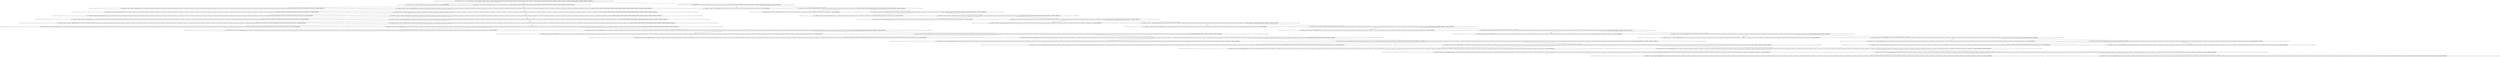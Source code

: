 digraph {
    0 [ label = "n=28, markers=0, start=32, stop=32, haplotype=[], samples=[SAMPLE1,SAMPLE1,SAMPLE2,SAMPLE2,SAMPLE3,SAMPLE3,SAMPLE4,SAMPLE4,SAMPLE5,SAMPLE5,SAMPLE6,SAMPLE6,SAMPLE7,SAMPLE7,SAMPLE8,SAMPLE8,SAMPLE9,SAMPLE9,SAMPLE10,SAMPLE10,SAMPLE11,SAMPLE11,SAMPLE12,SAMPLE12,SAMPLE13,SAMPLE13,SAMPLE14,SAMPLE14]" ]
    1 [ label = "n=1, markers=3, start=30, stop=32, haplotype=[chr9_30_G_T_1,chr9_31_A_C_0,chr9_32_G_T_0], samples=[SAMPLE1]" ]
    2 [ label = "n=15, markers=3, start=30, stop=32, haplotype=[chr9_30_G_T_0,chr9_31_A_C_0,chr9_32_G_T_1], samples=[SAMPLE1,SAMPLE2,SAMPLE3,SAMPLE4,SAMPLE5,SAMPLE6,SAMPLE7,SAMPLE8,SAMPLE9,SAMPLE10,SAMPLE11,SAMPLE12,SAMPLE13,SAMPLE14,SAMPLE14]" ]
    3 [ label = "n=1, markers=31, start=17, stop=47, haplotype=[chr9_17_A_C_1,chr9_18_G_T_0,chr9_19_A_C_0,chr9_20_G_T_0,chr9_21_A_C_0,chr9_22_G_T_0,chr9_23_A_C_0,chr9_24_G_T_0,chr9_25_A_C_0,chr9_26_G_T_0,chr9_27_A_C_0,chr9_28_G_T_0,chr9_29_A_C_0,chr9_30_G_T_0,chr9_31_A_C_0,chr9_32_G_T_1,chr9_33_A_C_0,chr9_34_G_T_0,chr9_35_A_C_0,chr9_36_G_T_0,chr9_37_A_C_0,chr9_38_G_T_0,chr9_39_A_C_0,chr9_40_G_T_0,chr9_41_A_C_0,chr9_42_G_T_0,chr9_43_A_C_0,chr9_44_G_T_0,chr9_45_A_C_0,chr9_46_G_T_0,chr9_47_A_C_1], samples=[SAMPLE14]" ]
    4 [ label = "n=14, markers=31, start=17, stop=47, haplotype=[chr9_17_A_C_0,chr9_18_G_T_0,chr9_19_A_C_0,chr9_20_G_T_0,chr9_21_A_C_0,chr9_22_G_T_0,chr9_23_A_C_0,chr9_24_G_T_0,chr9_25_A_C_0,chr9_26_G_T_0,chr9_27_A_C_0,chr9_28_G_T_0,chr9_29_A_C_0,chr9_30_G_T_0,chr9_31_A_C_0,chr9_32_G_T_1,chr9_33_A_C_0,chr9_34_G_T_0,chr9_35_A_C_0,chr9_36_G_T_0,chr9_37_A_C_0,chr9_38_G_T_0,chr9_39_A_C_0,chr9_40_G_T_0,chr9_41_A_C_0,chr9_42_G_T_0,chr9_43_A_C_0,chr9_44_G_T_0,chr9_45_A_C_0,chr9_46_G_T_0,chr9_47_A_C_0], samples=[SAMPLE1,SAMPLE2,SAMPLE3,SAMPLE4,SAMPLE5,SAMPLE6,SAMPLE7,SAMPLE8,SAMPLE9,SAMPLE10,SAMPLE11,SAMPLE12,SAMPLE13,SAMPLE14]" ]
    5 [ label = "n=1, markers=33, start=16, stop=48, haplotype=[chr9_16_G_T_1,chr9_17_A_C_0,chr9_18_G_T_0,chr9_19_A_C_0,chr9_20_G_T_0,chr9_21_A_C_0,chr9_22_G_T_0,chr9_23_A_C_0,chr9_24_G_T_0,chr9_25_A_C_0,chr9_26_G_T_0,chr9_27_A_C_0,chr9_28_G_T_0,chr9_29_A_C_0,chr9_30_G_T_0,chr9_31_A_C_0,chr9_32_G_T_1,chr9_33_A_C_0,chr9_34_G_T_0,chr9_35_A_C_0,chr9_36_G_T_0,chr9_37_A_C_0,chr9_38_G_T_0,chr9_39_A_C_0,chr9_40_G_T_0,chr9_41_A_C_0,chr9_42_G_T_0,chr9_43_A_C_0,chr9_44_G_T_0,chr9_45_A_C_0,chr9_46_G_T_0,chr9_47_A_C_0,chr9_48_G_T_1], samples=[SAMPLE1]" ]
    6 [ label = "n=13, markers=33, start=16, stop=48, haplotype=[chr9_16_G_T_0,chr9_17_A_C_0,chr9_18_G_T_0,chr9_19_A_C_0,chr9_20_G_T_0,chr9_21_A_C_0,chr9_22_G_T_0,chr9_23_A_C_0,chr9_24_G_T_0,chr9_25_A_C_0,chr9_26_G_T_0,chr9_27_A_C_0,chr9_28_G_T_0,chr9_29_A_C_0,chr9_30_G_T_0,chr9_31_A_C_0,chr9_32_G_T_1,chr9_33_A_C_0,chr9_34_G_T_0,chr9_35_A_C_0,chr9_36_G_T_0,chr9_37_A_C_0,chr9_38_G_T_0,chr9_39_A_C_0,chr9_40_G_T_0,chr9_41_A_C_0,chr9_42_G_T_0,chr9_43_A_C_0,chr9_44_G_T_0,chr9_45_A_C_0,chr9_46_G_T_0,chr9_47_A_C_0,chr9_48_G_T_0], samples=[SAMPLE2,SAMPLE3,SAMPLE4,SAMPLE5,SAMPLE6,SAMPLE7,SAMPLE8,SAMPLE9,SAMPLE10,SAMPLE11,SAMPLE12,SAMPLE13,SAMPLE14]" ]
    7 [ label = "n=1, markers=35, start=15, stop=49, haplotype=[chr9_15_A_C_1,chr9_16_G_T_0,chr9_17_A_C_0,chr9_18_G_T_0,chr9_19_A_C_0,chr9_20_G_T_0,chr9_21_A_C_0,chr9_22_G_T_0,chr9_23_A_C_0,chr9_24_G_T_0,chr9_25_A_C_0,chr9_26_G_T_0,chr9_27_A_C_0,chr9_28_G_T_0,chr9_29_A_C_0,chr9_30_G_T_0,chr9_31_A_C_0,chr9_32_G_T_1,chr9_33_A_C_0,chr9_34_G_T_0,chr9_35_A_C_0,chr9_36_G_T_0,chr9_37_A_C_0,chr9_38_G_T_0,chr9_39_A_C_0,chr9_40_G_T_0,chr9_41_A_C_0,chr9_42_G_T_0,chr9_43_A_C_0,chr9_44_G_T_0,chr9_45_A_C_0,chr9_46_G_T_0,chr9_47_A_C_0,chr9_48_G_T_0,chr9_49_A_C_1], samples=[SAMPLE2]" ]
    8 [ label = "n=12, markers=35, start=15, stop=49, haplotype=[chr9_15_A_C_0,chr9_16_G_T_0,chr9_17_A_C_0,chr9_18_G_T_0,chr9_19_A_C_0,chr9_20_G_T_0,chr9_21_A_C_0,chr9_22_G_T_0,chr9_23_A_C_0,chr9_24_G_T_0,chr9_25_A_C_0,chr9_26_G_T_0,chr9_27_A_C_0,chr9_28_G_T_0,chr9_29_A_C_0,chr9_30_G_T_0,chr9_31_A_C_0,chr9_32_G_T_1,chr9_33_A_C_0,chr9_34_G_T_0,chr9_35_A_C_0,chr9_36_G_T_0,chr9_37_A_C_0,chr9_38_G_T_0,chr9_39_A_C_0,chr9_40_G_T_0,chr9_41_A_C_0,chr9_42_G_T_0,chr9_43_A_C_0,chr9_44_G_T_0,chr9_45_A_C_0,chr9_46_G_T_0,chr9_47_A_C_0,chr9_48_G_T_0,chr9_49_A_C_0], samples=[SAMPLE3,SAMPLE4,SAMPLE5,SAMPLE6,SAMPLE7,SAMPLE8,SAMPLE9,SAMPLE10,SAMPLE11,SAMPLE12,SAMPLE13,SAMPLE14]" ]
    9 [ label = "n=1, markers=37, start=14, stop=50, haplotype=[chr9_14_G_T_1,chr9_15_A_C_0,chr9_16_G_T_0,chr9_17_A_C_0,chr9_18_G_T_0,chr9_19_A_C_0,chr9_20_G_T_0,chr9_21_A_C_0,chr9_22_G_T_0,chr9_23_A_C_0,chr9_24_G_T_0,chr9_25_A_C_0,chr9_26_G_T_0,chr9_27_A_C_0,chr9_28_G_T_0,chr9_29_A_C_0,chr9_30_G_T_0,chr9_31_A_C_0,chr9_32_G_T_1,chr9_33_A_C_0,chr9_34_G_T_0,chr9_35_A_C_0,chr9_36_G_T_0,chr9_37_A_C_0,chr9_38_G_T_0,chr9_39_A_C_0,chr9_40_G_T_0,chr9_41_A_C_0,chr9_42_G_T_0,chr9_43_A_C_0,chr9_44_G_T_0,chr9_45_A_C_0,chr9_46_G_T_0,chr9_47_A_C_0,chr9_48_G_T_0,chr9_49_A_C_0,chr9_50_G_T_1], samples=[SAMPLE3]" ]
    10 [ label = "n=11, markers=37, start=14, stop=50, haplotype=[chr9_14_G_T_0,chr9_15_A_C_0,chr9_16_G_T_0,chr9_17_A_C_0,chr9_18_G_T_0,chr9_19_A_C_0,chr9_20_G_T_0,chr9_21_A_C_0,chr9_22_G_T_0,chr9_23_A_C_0,chr9_24_G_T_0,chr9_25_A_C_0,chr9_26_G_T_0,chr9_27_A_C_0,chr9_28_G_T_0,chr9_29_A_C_0,chr9_30_G_T_0,chr9_31_A_C_0,chr9_32_G_T_1,chr9_33_A_C_0,chr9_34_G_T_0,chr9_35_A_C_0,chr9_36_G_T_0,chr9_37_A_C_0,chr9_38_G_T_0,chr9_39_A_C_0,chr9_40_G_T_0,chr9_41_A_C_0,chr9_42_G_T_0,chr9_43_A_C_0,chr9_44_G_T_0,chr9_45_A_C_0,chr9_46_G_T_0,chr9_47_A_C_0,chr9_48_G_T_0,chr9_49_A_C_0,chr9_50_G_T_0], samples=[SAMPLE4,SAMPLE5,SAMPLE6,SAMPLE7,SAMPLE8,SAMPLE9,SAMPLE10,SAMPLE11,SAMPLE12,SAMPLE13,SAMPLE14]" ]
    11 [ label = "n=1, markers=39, start=13, stop=51, haplotype=[chr9_13_A_C_1,chr9_14_G_T_0,chr9_15_A_C_0,chr9_16_G_T_0,chr9_17_A_C_0,chr9_18_G_T_0,chr9_19_A_C_0,chr9_20_G_T_0,chr9_21_A_C_0,chr9_22_G_T_0,chr9_23_A_C_0,chr9_24_G_T_0,chr9_25_A_C_0,chr9_26_G_T_0,chr9_27_A_C_0,chr9_28_G_T_0,chr9_29_A_C_0,chr9_30_G_T_0,chr9_31_A_C_0,chr9_32_G_T_1,chr9_33_A_C_0,chr9_34_G_T_0,chr9_35_A_C_0,chr9_36_G_T_0,chr9_37_A_C_0,chr9_38_G_T_0,chr9_39_A_C_0,chr9_40_G_T_0,chr9_41_A_C_0,chr9_42_G_T_0,chr9_43_A_C_0,chr9_44_G_T_0,chr9_45_A_C_0,chr9_46_G_T_0,chr9_47_A_C_0,chr9_48_G_T_0,chr9_49_A_C_0,chr9_50_G_T_0,chr9_51_A_C_1], samples=[SAMPLE4]" ]
    12 [ label = "n=10, markers=39, start=13, stop=51, haplotype=[chr9_13_A_C_0,chr9_14_G_T_0,chr9_15_A_C_0,chr9_16_G_T_0,chr9_17_A_C_0,chr9_18_G_T_0,chr9_19_A_C_0,chr9_20_G_T_0,chr9_21_A_C_0,chr9_22_G_T_0,chr9_23_A_C_0,chr9_24_G_T_0,chr9_25_A_C_0,chr9_26_G_T_0,chr9_27_A_C_0,chr9_28_G_T_0,chr9_29_A_C_0,chr9_30_G_T_0,chr9_31_A_C_0,chr9_32_G_T_1,chr9_33_A_C_0,chr9_34_G_T_0,chr9_35_A_C_0,chr9_36_G_T_0,chr9_37_A_C_0,chr9_38_G_T_0,chr9_39_A_C_0,chr9_40_G_T_0,chr9_41_A_C_0,chr9_42_G_T_0,chr9_43_A_C_0,chr9_44_G_T_0,chr9_45_A_C_0,chr9_46_G_T_0,chr9_47_A_C_0,chr9_48_G_T_0,chr9_49_A_C_0,chr9_50_G_T_0,chr9_51_A_C_0], samples=[SAMPLE5,SAMPLE6,SAMPLE7,SAMPLE8,SAMPLE9,SAMPLE10,SAMPLE11,SAMPLE12,SAMPLE13,SAMPLE14]" ]
    13 [ label = "n=1, markers=41, start=12, stop=52, haplotype=[chr9_12_G_T_1,chr9_13_A_C_0,chr9_14_G_T_0,chr9_15_A_C_0,chr9_16_G_T_0,chr9_17_A_C_0,chr9_18_G_T_0,chr9_19_A_C_0,chr9_20_G_T_0,chr9_21_A_C_0,chr9_22_G_T_0,chr9_23_A_C_0,chr9_24_G_T_0,chr9_25_A_C_0,chr9_26_G_T_0,chr9_27_A_C_0,chr9_28_G_T_0,chr9_29_A_C_0,chr9_30_G_T_0,chr9_31_A_C_0,chr9_32_G_T_1,chr9_33_A_C_0,chr9_34_G_T_0,chr9_35_A_C_0,chr9_36_G_T_0,chr9_37_A_C_0,chr9_38_G_T_0,chr9_39_A_C_0,chr9_40_G_T_0,chr9_41_A_C_0,chr9_42_G_T_0,chr9_43_A_C_0,chr9_44_G_T_0,chr9_45_A_C_0,chr9_46_G_T_0,chr9_47_A_C_0,chr9_48_G_T_0,chr9_49_A_C_0,chr9_50_G_T_0,chr9_51_A_C_0,chr9_52_G_T_1], samples=[SAMPLE5]" ]
    14 [ label = "n=9, markers=41, start=12, stop=52, haplotype=[chr9_12_G_T_0,chr9_13_A_C_0,chr9_14_G_T_0,chr9_15_A_C_0,chr9_16_G_T_0,chr9_17_A_C_0,chr9_18_G_T_0,chr9_19_A_C_0,chr9_20_G_T_0,chr9_21_A_C_0,chr9_22_G_T_0,chr9_23_A_C_0,chr9_24_G_T_0,chr9_25_A_C_0,chr9_26_G_T_0,chr9_27_A_C_0,chr9_28_G_T_0,chr9_29_A_C_0,chr9_30_G_T_0,chr9_31_A_C_0,chr9_32_G_T_1,chr9_33_A_C_0,chr9_34_G_T_0,chr9_35_A_C_0,chr9_36_G_T_0,chr9_37_A_C_0,chr9_38_G_T_0,chr9_39_A_C_0,chr9_40_G_T_0,chr9_41_A_C_0,chr9_42_G_T_0,chr9_43_A_C_0,chr9_44_G_T_0,chr9_45_A_C_0,chr9_46_G_T_0,chr9_47_A_C_0,chr9_48_G_T_0,chr9_49_A_C_0,chr9_50_G_T_0,chr9_51_A_C_0,chr9_52_G_T_0], samples=[SAMPLE6,SAMPLE7,SAMPLE8,SAMPLE9,SAMPLE10,SAMPLE11,SAMPLE12,SAMPLE13,SAMPLE14]" ]
    15 [ label = "n=1, markers=43, start=11, stop=53, haplotype=[chr9_11_A_C_1,chr9_12_G_T_0,chr9_13_A_C_0,chr9_14_G_T_0,chr9_15_A_C_0,chr9_16_G_T_0,chr9_17_A_C_0,chr9_18_G_T_0,chr9_19_A_C_0,chr9_20_G_T_0,chr9_21_A_C_0,chr9_22_G_T_0,chr9_23_A_C_0,chr9_24_G_T_0,chr9_25_A_C_0,chr9_26_G_T_0,chr9_27_A_C_0,chr9_28_G_T_0,chr9_29_A_C_0,chr9_30_G_T_0,chr9_31_A_C_0,chr9_32_G_T_1,chr9_33_A_C_0,chr9_34_G_T_0,chr9_35_A_C_0,chr9_36_G_T_0,chr9_37_A_C_0,chr9_38_G_T_0,chr9_39_A_C_0,chr9_40_G_T_0,chr9_41_A_C_0,chr9_42_G_T_0,chr9_43_A_C_0,chr9_44_G_T_0,chr9_45_A_C_0,chr9_46_G_T_0,chr9_47_A_C_0,chr9_48_G_T_0,chr9_49_A_C_0,chr9_50_G_T_0,chr9_51_A_C_0,chr9_52_G_T_0,chr9_53_A_C_1], samples=[SAMPLE6]" ]
    16 [ label = "n=8, markers=43, start=11, stop=53, haplotype=[chr9_11_A_C_0,chr9_12_G_T_0,chr9_13_A_C_0,chr9_14_G_T_0,chr9_15_A_C_0,chr9_16_G_T_0,chr9_17_A_C_0,chr9_18_G_T_0,chr9_19_A_C_0,chr9_20_G_T_0,chr9_21_A_C_0,chr9_22_G_T_0,chr9_23_A_C_0,chr9_24_G_T_0,chr9_25_A_C_0,chr9_26_G_T_0,chr9_27_A_C_0,chr9_28_G_T_0,chr9_29_A_C_0,chr9_30_G_T_0,chr9_31_A_C_0,chr9_32_G_T_1,chr9_33_A_C_0,chr9_34_G_T_0,chr9_35_A_C_0,chr9_36_G_T_0,chr9_37_A_C_0,chr9_38_G_T_0,chr9_39_A_C_0,chr9_40_G_T_0,chr9_41_A_C_0,chr9_42_G_T_0,chr9_43_A_C_0,chr9_44_G_T_0,chr9_45_A_C_0,chr9_46_G_T_0,chr9_47_A_C_0,chr9_48_G_T_0,chr9_49_A_C_0,chr9_50_G_T_0,chr9_51_A_C_0,chr9_52_G_T_0,chr9_53_A_C_0], samples=[SAMPLE7,SAMPLE8,SAMPLE9,SAMPLE10,SAMPLE11,SAMPLE12,SAMPLE13,SAMPLE14]" ]
    17 [ label = "n=1, markers=45, start=10, stop=54, haplotype=[chr9_10_G_T_1,chr9_11_A_C_0,chr9_12_G_T_0,chr9_13_A_C_0,chr9_14_G_T_0,chr9_15_A_C_0,chr9_16_G_T_0,chr9_17_A_C_0,chr9_18_G_T_0,chr9_19_A_C_0,chr9_20_G_T_0,chr9_21_A_C_0,chr9_22_G_T_0,chr9_23_A_C_0,chr9_24_G_T_0,chr9_25_A_C_0,chr9_26_G_T_0,chr9_27_A_C_0,chr9_28_G_T_0,chr9_29_A_C_0,chr9_30_G_T_0,chr9_31_A_C_0,chr9_32_G_T_1,chr9_33_A_C_0,chr9_34_G_T_0,chr9_35_A_C_0,chr9_36_G_T_0,chr9_37_A_C_0,chr9_38_G_T_0,chr9_39_A_C_0,chr9_40_G_T_0,chr9_41_A_C_0,chr9_42_G_T_0,chr9_43_A_C_0,chr9_44_G_T_0,chr9_45_A_C_0,chr9_46_G_T_0,chr9_47_A_C_0,chr9_48_G_T_0,chr9_49_A_C_0,chr9_50_G_T_0,chr9_51_A_C_0,chr9_52_G_T_0,chr9_53_A_C_0,chr9_54_G_T_1], samples=[SAMPLE7]" ]
    18 [ label = "n=7, markers=45, start=10, stop=54, haplotype=[chr9_10_G_T_0,chr9_11_A_C_0,chr9_12_G_T_0,chr9_13_A_C_0,chr9_14_G_T_0,chr9_15_A_C_0,chr9_16_G_T_0,chr9_17_A_C_0,chr9_18_G_T_0,chr9_19_A_C_0,chr9_20_G_T_0,chr9_21_A_C_0,chr9_22_G_T_0,chr9_23_A_C_0,chr9_24_G_T_0,chr9_25_A_C_0,chr9_26_G_T_0,chr9_27_A_C_0,chr9_28_G_T_0,chr9_29_A_C_0,chr9_30_G_T_0,chr9_31_A_C_0,chr9_32_G_T_1,chr9_33_A_C_0,chr9_34_G_T_0,chr9_35_A_C_0,chr9_36_G_T_0,chr9_37_A_C_0,chr9_38_G_T_0,chr9_39_A_C_0,chr9_40_G_T_0,chr9_41_A_C_0,chr9_42_G_T_0,chr9_43_A_C_0,chr9_44_G_T_0,chr9_45_A_C_0,chr9_46_G_T_0,chr9_47_A_C_0,chr9_48_G_T_0,chr9_49_A_C_0,chr9_50_G_T_0,chr9_51_A_C_0,chr9_52_G_T_0,chr9_53_A_C_0,chr9_54_G_T_0], samples=[SAMPLE8,SAMPLE9,SAMPLE10,SAMPLE11,SAMPLE12,SAMPLE13,SAMPLE14]" ]
    19 [ label = "n=1, markers=47, start=9, stop=55, haplotype=[chr9_9_A_C_1,chr9_10_G_T_0,chr9_11_A_C_0,chr9_12_G_T_0,chr9_13_A_C_0,chr9_14_G_T_0,chr9_15_A_C_0,chr9_16_G_T_0,chr9_17_A_C_0,chr9_18_G_T_0,chr9_19_A_C_0,chr9_20_G_T_0,chr9_21_A_C_0,chr9_22_G_T_0,chr9_23_A_C_0,chr9_24_G_T_0,chr9_25_A_C_0,chr9_26_G_T_0,chr9_27_A_C_0,chr9_28_G_T_0,chr9_29_A_C_0,chr9_30_G_T_0,chr9_31_A_C_0,chr9_32_G_T_1,chr9_33_A_C_0,chr9_34_G_T_0,chr9_35_A_C_0,chr9_36_G_T_0,chr9_37_A_C_0,chr9_38_G_T_0,chr9_39_A_C_0,chr9_40_G_T_0,chr9_41_A_C_0,chr9_42_G_T_0,chr9_43_A_C_0,chr9_44_G_T_0,chr9_45_A_C_0,chr9_46_G_T_0,chr9_47_A_C_0,chr9_48_G_T_0,chr9_49_A_C_0,chr9_50_G_T_0,chr9_51_A_C_0,chr9_52_G_T_0,chr9_53_A_C_0,chr9_54_G_T_0,chr9_55_A_C_1], samples=[SAMPLE8]" ]
    20 [ label = "n=6, markers=47, start=9, stop=55, haplotype=[chr9_9_A_C_0,chr9_10_G_T_0,chr9_11_A_C_0,chr9_12_G_T_0,chr9_13_A_C_0,chr9_14_G_T_0,chr9_15_A_C_0,chr9_16_G_T_0,chr9_17_A_C_0,chr9_18_G_T_0,chr9_19_A_C_0,chr9_20_G_T_0,chr9_21_A_C_0,chr9_22_G_T_0,chr9_23_A_C_0,chr9_24_G_T_0,chr9_25_A_C_0,chr9_26_G_T_0,chr9_27_A_C_0,chr9_28_G_T_0,chr9_29_A_C_0,chr9_30_G_T_0,chr9_31_A_C_0,chr9_32_G_T_1,chr9_33_A_C_0,chr9_34_G_T_0,chr9_35_A_C_0,chr9_36_G_T_0,chr9_37_A_C_0,chr9_38_G_T_0,chr9_39_A_C_0,chr9_40_G_T_0,chr9_41_A_C_0,chr9_42_G_T_0,chr9_43_A_C_0,chr9_44_G_T_0,chr9_45_A_C_0,chr9_46_G_T_0,chr9_47_A_C_0,chr9_48_G_T_0,chr9_49_A_C_0,chr9_50_G_T_0,chr9_51_A_C_0,chr9_52_G_T_0,chr9_53_A_C_0,chr9_54_G_T_0,chr9_55_A_C_0], samples=[SAMPLE9,SAMPLE10,SAMPLE11,SAMPLE12,SAMPLE13,SAMPLE14]" ]
    21 [ label = "n=1, markers=49, start=8, stop=56, haplotype=[chr9_8_G_T_1,chr9_9_A_C_0,chr9_10_G_T_0,chr9_11_A_C_0,chr9_12_G_T_0,chr9_13_A_C_0,chr9_14_G_T_0,chr9_15_A_C_0,chr9_16_G_T_0,chr9_17_A_C_0,chr9_18_G_T_0,chr9_19_A_C_0,chr9_20_G_T_0,chr9_21_A_C_0,chr9_22_G_T_0,chr9_23_A_C_0,chr9_24_G_T_0,chr9_25_A_C_0,chr9_26_G_T_0,chr9_27_A_C_0,chr9_28_G_T_0,chr9_29_A_C_0,chr9_30_G_T_0,chr9_31_A_C_0,chr9_32_G_T_1,chr9_33_A_C_0,chr9_34_G_T_0,chr9_35_A_C_0,chr9_36_G_T_0,chr9_37_A_C_0,chr9_38_G_T_0,chr9_39_A_C_0,chr9_40_G_T_0,chr9_41_A_C_0,chr9_42_G_T_0,chr9_43_A_C_0,chr9_44_G_T_0,chr9_45_A_C_0,chr9_46_G_T_0,chr9_47_A_C_0,chr9_48_G_T_0,chr9_49_A_C_0,chr9_50_G_T_0,chr9_51_A_C_0,chr9_52_G_T_0,chr9_53_A_C_0,chr9_54_G_T_0,chr9_55_A_C_0,chr9_56_G_T_1], samples=[SAMPLE9]" ]
    22 [ label = "n=5, markers=49, start=8, stop=56, haplotype=[chr9_8_G_T_0,chr9_9_A_C_0,chr9_10_G_T_0,chr9_11_A_C_0,chr9_12_G_T_0,chr9_13_A_C_0,chr9_14_G_T_0,chr9_15_A_C_0,chr9_16_G_T_0,chr9_17_A_C_0,chr9_18_G_T_0,chr9_19_A_C_0,chr9_20_G_T_0,chr9_21_A_C_0,chr9_22_G_T_0,chr9_23_A_C_0,chr9_24_G_T_0,chr9_25_A_C_0,chr9_26_G_T_0,chr9_27_A_C_0,chr9_28_G_T_0,chr9_29_A_C_0,chr9_30_G_T_0,chr9_31_A_C_0,chr9_32_G_T_1,chr9_33_A_C_0,chr9_34_G_T_0,chr9_35_A_C_0,chr9_36_G_T_0,chr9_37_A_C_0,chr9_38_G_T_0,chr9_39_A_C_0,chr9_40_G_T_0,chr9_41_A_C_0,chr9_42_G_T_0,chr9_43_A_C_0,chr9_44_G_T_0,chr9_45_A_C_0,chr9_46_G_T_0,chr9_47_A_C_0,chr9_48_G_T_0,chr9_49_A_C_0,chr9_50_G_T_0,chr9_51_A_C_0,chr9_52_G_T_0,chr9_53_A_C_0,chr9_54_G_T_0,chr9_55_A_C_0,chr9_56_G_T_0], samples=[SAMPLE10,SAMPLE11,SAMPLE12,SAMPLE13,SAMPLE14]" ]
    23 [ label = "n=1, markers=51, start=7, stop=57, haplotype=[chr9_7_A_C_1,chr9_8_G_T_0,chr9_9_A_C_0,chr9_10_G_T_0,chr9_11_A_C_0,chr9_12_G_T_0,chr9_13_A_C_0,chr9_14_G_T_0,chr9_15_A_C_0,chr9_16_G_T_0,chr9_17_A_C_0,chr9_18_G_T_0,chr9_19_A_C_0,chr9_20_G_T_0,chr9_21_A_C_0,chr9_22_G_T_0,chr9_23_A_C_0,chr9_24_G_T_0,chr9_25_A_C_0,chr9_26_G_T_0,chr9_27_A_C_0,chr9_28_G_T_0,chr9_29_A_C_0,chr9_30_G_T_0,chr9_31_A_C_0,chr9_32_G_T_1,chr9_33_A_C_0,chr9_34_G_T_0,chr9_35_A_C_0,chr9_36_G_T_0,chr9_37_A_C_0,chr9_38_G_T_0,chr9_39_A_C_0,chr9_40_G_T_0,chr9_41_A_C_0,chr9_42_G_T_0,chr9_43_A_C_0,chr9_44_G_T_0,chr9_45_A_C_0,chr9_46_G_T_0,chr9_47_A_C_0,chr9_48_G_T_0,chr9_49_A_C_0,chr9_50_G_T_0,chr9_51_A_C_0,chr9_52_G_T_0,chr9_53_A_C_0,chr9_54_G_T_0,chr9_55_A_C_0,chr9_56_G_T_0,chr9_57_A_C_1], samples=[SAMPLE10]" ]
    24 [ label = "n=4, markers=51, start=7, stop=57, haplotype=[chr9_7_A_C_0,chr9_8_G_T_0,chr9_9_A_C_0,chr9_10_G_T_0,chr9_11_A_C_0,chr9_12_G_T_0,chr9_13_A_C_0,chr9_14_G_T_0,chr9_15_A_C_0,chr9_16_G_T_0,chr9_17_A_C_0,chr9_18_G_T_0,chr9_19_A_C_0,chr9_20_G_T_0,chr9_21_A_C_0,chr9_22_G_T_0,chr9_23_A_C_0,chr9_24_G_T_0,chr9_25_A_C_0,chr9_26_G_T_0,chr9_27_A_C_0,chr9_28_G_T_0,chr9_29_A_C_0,chr9_30_G_T_0,chr9_31_A_C_0,chr9_32_G_T_1,chr9_33_A_C_0,chr9_34_G_T_0,chr9_35_A_C_0,chr9_36_G_T_0,chr9_37_A_C_0,chr9_38_G_T_0,chr9_39_A_C_0,chr9_40_G_T_0,chr9_41_A_C_0,chr9_42_G_T_0,chr9_43_A_C_0,chr9_44_G_T_0,chr9_45_A_C_0,chr9_46_G_T_0,chr9_47_A_C_0,chr9_48_G_T_0,chr9_49_A_C_0,chr9_50_G_T_0,chr9_51_A_C_0,chr9_52_G_T_0,chr9_53_A_C_0,chr9_54_G_T_0,chr9_55_A_C_0,chr9_56_G_T_0,chr9_57_A_C_0], samples=[SAMPLE11,SAMPLE12,SAMPLE13,SAMPLE14]" ]
    25 [ label = "n=1, markers=53, start=6, stop=58, haplotype=[chr9_6_G_T_1,chr9_7_A_C_0,chr9_8_G_T_0,chr9_9_A_C_0,chr9_10_G_T_0,chr9_11_A_C_0,chr9_12_G_T_0,chr9_13_A_C_0,chr9_14_G_T_0,chr9_15_A_C_0,chr9_16_G_T_0,chr9_17_A_C_0,chr9_18_G_T_0,chr9_19_A_C_0,chr9_20_G_T_0,chr9_21_A_C_0,chr9_22_G_T_0,chr9_23_A_C_0,chr9_24_G_T_0,chr9_25_A_C_0,chr9_26_G_T_0,chr9_27_A_C_0,chr9_28_G_T_0,chr9_29_A_C_0,chr9_30_G_T_0,chr9_31_A_C_0,chr9_32_G_T_1,chr9_33_A_C_0,chr9_34_G_T_0,chr9_35_A_C_0,chr9_36_G_T_0,chr9_37_A_C_0,chr9_38_G_T_0,chr9_39_A_C_0,chr9_40_G_T_0,chr9_41_A_C_0,chr9_42_G_T_0,chr9_43_A_C_0,chr9_44_G_T_0,chr9_45_A_C_0,chr9_46_G_T_0,chr9_47_A_C_0,chr9_48_G_T_0,chr9_49_A_C_0,chr9_50_G_T_0,chr9_51_A_C_0,chr9_52_G_T_0,chr9_53_A_C_0,chr9_54_G_T_0,chr9_55_A_C_0,chr9_56_G_T_0,chr9_57_A_C_0,chr9_58_G_T_1], samples=[SAMPLE11]" ]
    26 [ label = "n=3, markers=53, start=6, stop=58, haplotype=[chr9_6_G_T_0,chr9_7_A_C_0,chr9_8_G_T_0,chr9_9_A_C_0,chr9_10_G_T_0,chr9_11_A_C_0,chr9_12_G_T_0,chr9_13_A_C_0,chr9_14_G_T_0,chr9_15_A_C_0,chr9_16_G_T_0,chr9_17_A_C_0,chr9_18_G_T_0,chr9_19_A_C_0,chr9_20_G_T_0,chr9_21_A_C_0,chr9_22_G_T_0,chr9_23_A_C_0,chr9_24_G_T_0,chr9_25_A_C_0,chr9_26_G_T_0,chr9_27_A_C_0,chr9_28_G_T_0,chr9_29_A_C_0,chr9_30_G_T_0,chr9_31_A_C_0,chr9_32_G_T_1,chr9_33_A_C_0,chr9_34_G_T_0,chr9_35_A_C_0,chr9_36_G_T_0,chr9_37_A_C_0,chr9_38_G_T_0,chr9_39_A_C_0,chr9_40_G_T_0,chr9_41_A_C_0,chr9_42_G_T_0,chr9_43_A_C_0,chr9_44_G_T_0,chr9_45_A_C_0,chr9_46_G_T_0,chr9_47_A_C_0,chr9_48_G_T_0,chr9_49_A_C_0,chr9_50_G_T_0,chr9_51_A_C_0,chr9_52_G_T_0,chr9_53_A_C_0,chr9_54_G_T_0,chr9_55_A_C_0,chr9_56_G_T_0,chr9_57_A_C_0,chr9_58_G_T_0], samples=[SAMPLE12,SAMPLE13,SAMPLE14]" ]
    27 [ label = "n=1, markers=55, start=5, stop=59, haplotype=[chr9_5_A_C_1,chr9_6_G_T_0,chr9_7_A_C_0,chr9_8_G_T_0,chr9_9_A_C_0,chr9_10_G_T_0,chr9_11_A_C_0,chr9_12_G_T_0,chr9_13_A_C_0,chr9_14_G_T_0,chr9_15_A_C_0,chr9_16_G_T_0,chr9_17_A_C_0,chr9_18_G_T_0,chr9_19_A_C_0,chr9_20_G_T_0,chr9_21_A_C_0,chr9_22_G_T_0,chr9_23_A_C_0,chr9_24_G_T_0,chr9_25_A_C_0,chr9_26_G_T_0,chr9_27_A_C_0,chr9_28_G_T_0,chr9_29_A_C_0,chr9_30_G_T_0,chr9_31_A_C_0,chr9_32_G_T_1,chr9_33_A_C_0,chr9_34_G_T_0,chr9_35_A_C_0,chr9_36_G_T_0,chr9_37_A_C_0,chr9_38_G_T_0,chr9_39_A_C_0,chr9_40_G_T_0,chr9_41_A_C_0,chr9_42_G_T_0,chr9_43_A_C_0,chr9_44_G_T_0,chr9_45_A_C_0,chr9_46_G_T_0,chr9_47_A_C_0,chr9_48_G_T_0,chr9_49_A_C_0,chr9_50_G_T_0,chr9_51_A_C_0,chr9_52_G_T_0,chr9_53_A_C_0,chr9_54_G_T_0,chr9_55_A_C_0,chr9_56_G_T_0,chr9_57_A_C_0,chr9_58_G_T_0,chr9_59_A_C_1], samples=[SAMPLE12]" ]
    28 [ label = "n=2, markers=55, start=5, stop=59, haplotype=[chr9_5_A_C_0,chr9_6_G_T_0,chr9_7_A_C_0,chr9_8_G_T_0,chr9_9_A_C_0,chr9_10_G_T_0,chr9_11_A_C_0,chr9_12_G_T_0,chr9_13_A_C_0,chr9_14_G_T_0,chr9_15_A_C_0,chr9_16_G_T_0,chr9_17_A_C_0,chr9_18_G_T_0,chr9_19_A_C_0,chr9_20_G_T_0,chr9_21_A_C_0,chr9_22_G_T_0,chr9_23_A_C_0,chr9_24_G_T_0,chr9_25_A_C_0,chr9_26_G_T_0,chr9_27_A_C_0,chr9_28_G_T_0,chr9_29_A_C_0,chr9_30_G_T_0,chr9_31_A_C_0,chr9_32_G_T_1,chr9_33_A_C_0,chr9_34_G_T_0,chr9_35_A_C_0,chr9_36_G_T_0,chr9_37_A_C_0,chr9_38_G_T_0,chr9_39_A_C_0,chr9_40_G_T_0,chr9_41_A_C_0,chr9_42_G_T_0,chr9_43_A_C_0,chr9_44_G_T_0,chr9_45_A_C_0,chr9_46_G_T_0,chr9_47_A_C_0,chr9_48_G_T_0,chr9_49_A_C_0,chr9_50_G_T_0,chr9_51_A_C_0,chr9_52_G_T_0,chr9_53_A_C_0,chr9_54_G_T_0,chr9_55_A_C_0,chr9_56_G_T_0,chr9_57_A_C_0,chr9_58_G_T_0,chr9_59_A_C_0], samples=[SAMPLE13,SAMPLE14]" ]
    29 [ label = "n=1, markers=57, start=4, stop=60, haplotype=[chr9_4_G_T_1,chr9_5_A_C_0,chr9_6_G_T_0,chr9_7_A_C_0,chr9_8_G_T_0,chr9_9_A_C_0,chr9_10_G_T_0,chr9_11_A_C_0,chr9_12_G_T_0,chr9_13_A_C_0,chr9_14_G_T_0,chr9_15_A_C_0,chr9_16_G_T_0,chr9_17_A_C_0,chr9_18_G_T_0,chr9_19_A_C_0,chr9_20_G_T_0,chr9_21_A_C_0,chr9_22_G_T_0,chr9_23_A_C_0,chr9_24_G_T_0,chr9_25_A_C_0,chr9_26_G_T_0,chr9_27_A_C_0,chr9_28_G_T_0,chr9_29_A_C_0,chr9_30_G_T_0,chr9_31_A_C_0,chr9_32_G_T_1,chr9_33_A_C_0,chr9_34_G_T_0,chr9_35_A_C_0,chr9_36_G_T_0,chr9_37_A_C_0,chr9_38_G_T_0,chr9_39_A_C_0,chr9_40_G_T_0,chr9_41_A_C_0,chr9_42_G_T_0,chr9_43_A_C_0,chr9_44_G_T_0,chr9_45_A_C_0,chr9_46_G_T_0,chr9_47_A_C_0,chr9_48_G_T_0,chr9_49_A_C_0,chr9_50_G_T_0,chr9_51_A_C_0,chr9_52_G_T_0,chr9_53_A_C_0,chr9_54_G_T_0,chr9_55_A_C_0,chr9_56_G_T_0,chr9_57_A_C_0,chr9_58_G_T_0,chr9_59_A_C_0,chr9_60_G_T_1], samples=[SAMPLE13]" ]
    30 [ label = "n=1, markers=57, start=4, stop=60, haplotype=[chr9_4_G_T_0,chr9_5_A_C_0,chr9_6_G_T_0,chr9_7_A_C_0,chr9_8_G_T_0,chr9_9_A_C_0,chr9_10_G_T_0,chr9_11_A_C_0,chr9_12_G_T_0,chr9_13_A_C_0,chr9_14_G_T_0,chr9_15_A_C_0,chr9_16_G_T_0,chr9_17_A_C_0,chr9_18_G_T_0,chr9_19_A_C_0,chr9_20_G_T_0,chr9_21_A_C_0,chr9_22_G_T_0,chr9_23_A_C_0,chr9_24_G_T_0,chr9_25_A_C_0,chr9_26_G_T_0,chr9_27_A_C_0,chr9_28_G_T_0,chr9_29_A_C_0,chr9_30_G_T_0,chr9_31_A_C_0,chr9_32_G_T_1,chr9_33_A_C_0,chr9_34_G_T_0,chr9_35_A_C_0,chr9_36_G_T_0,chr9_37_A_C_0,chr9_38_G_T_0,chr9_39_A_C_0,chr9_40_G_T_0,chr9_41_A_C_0,chr9_42_G_T_0,chr9_43_A_C_0,chr9_44_G_T_0,chr9_45_A_C_0,chr9_46_G_T_0,chr9_47_A_C_0,chr9_48_G_T_0,chr9_49_A_C_0,chr9_50_G_T_0,chr9_51_A_C_0,chr9_52_G_T_0,chr9_53_A_C_0,chr9_54_G_T_0,chr9_55_A_C_0,chr9_56_G_T_0,chr9_57_A_C_0,chr9_58_G_T_0,chr9_59_A_C_0,chr9_60_G_T_0], samples=[SAMPLE14]" ]
    31 [ label = "n=12, markers=3, start=30, stop=32, haplotype=[chr9_30_G_T_0,chr9_31_A_C_0,chr9_32_G_T_0], samples=[SAMPLE2,SAMPLE3,SAMPLE4,SAMPLE5,SAMPLE6,SAMPLE7,SAMPLE8,SAMPLE9,SAMPLE10,SAMPLE11,SAMPLE12,SAMPLE13]" ]
    32 [ label = "n=1, markers=7, start=29, stop=35, haplotype=[chr9_29_A_C_1,chr9_30_G_T_0,chr9_31_A_C_0,chr9_32_G_T_0,chr9_33_A_C_0,chr9_34_G_T_0,chr9_35_A_C_1], samples=[SAMPLE2]" ]
    33 [ label = "n=11, markers=7, start=29, stop=35, haplotype=[chr9_29_A_C_0,chr9_30_G_T_0,chr9_31_A_C_0,chr9_32_G_T_0,chr9_33_A_C_0,chr9_34_G_T_0,chr9_35_A_C_0], samples=[SAMPLE3,SAMPLE4,SAMPLE5,SAMPLE6,SAMPLE7,SAMPLE8,SAMPLE9,SAMPLE10,SAMPLE11,SAMPLE12,SAMPLE13]" ]
    34 [ label = "n=1, markers=9, start=28, stop=36, haplotype=[chr9_28_G_T_1,chr9_29_A_C_0,chr9_30_G_T_0,chr9_31_A_C_0,chr9_32_G_T_0,chr9_33_A_C_0,chr9_34_G_T_0,chr9_35_A_C_0,chr9_36_G_T_1], samples=[SAMPLE3]" ]
    35 [ label = "n=10, markers=9, start=28, stop=36, haplotype=[chr9_28_G_T_0,chr9_29_A_C_0,chr9_30_G_T_0,chr9_31_A_C_0,chr9_32_G_T_0,chr9_33_A_C_0,chr9_34_G_T_0,chr9_35_A_C_0,chr9_36_G_T_0], samples=[SAMPLE4,SAMPLE5,SAMPLE6,SAMPLE7,SAMPLE8,SAMPLE9,SAMPLE10,SAMPLE11,SAMPLE12,SAMPLE13]" ]
    36 [ label = "n=1, markers=11, start=27, stop=37, haplotype=[chr9_27_A_C_1,chr9_28_G_T_0,chr9_29_A_C_0,chr9_30_G_T_0,chr9_31_A_C_0,chr9_32_G_T_0,chr9_33_A_C_0,chr9_34_G_T_0,chr9_35_A_C_0,chr9_36_G_T_0,chr9_37_A_C_1], samples=[SAMPLE4]" ]
    37 [ label = "n=9, markers=11, start=27, stop=37, haplotype=[chr9_27_A_C_0,chr9_28_G_T_0,chr9_29_A_C_0,chr9_30_G_T_0,chr9_31_A_C_0,chr9_32_G_T_0,chr9_33_A_C_0,chr9_34_G_T_0,chr9_35_A_C_0,chr9_36_G_T_0,chr9_37_A_C_0], samples=[SAMPLE5,SAMPLE6,SAMPLE7,SAMPLE8,SAMPLE9,SAMPLE10,SAMPLE11,SAMPLE12,SAMPLE13]" ]
    38 [ label = "n=1, markers=13, start=26, stop=38, haplotype=[chr9_26_G_T_1,chr9_27_A_C_0,chr9_28_G_T_0,chr9_29_A_C_0,chr9_30_G_T_0,chr9_31_A_C_0,chr9_32_G_T_0,chr9_33_A_C_0,chr9_34_G_T_0,chr9_35_A_C_0,chr9_36_G_T_0,chr9_37_A_C_0,chr9_38_G_T_1], samples=[SAMPLE5]" ]
    39 [ label = "n=8, markers=13, start=26, stop=38, haplotype=[chr9_26_G_T_0,chr9_27_A_C_0,chr9_28_G_T_0,chr9_29_A_C_0,chr9_30_G_T_0,chr9_31_A_C_0,chr9_32_G_T_0,chr9_33_A_C_0,chr9_34_G_T_0,chr9_35_A_C_0,chr9_36_G_T_0,chr9_37_A_C_0,chr9_38_G_T_0], samples=[SAMPLE6,SAMPLE7,SAMPLE8,SAMPLE9,SAMPLE10,SAMPLE11,SAMPLE12,SAMPLE13]" ]
    40 [ label = "n=1, markers=15, start=25, stop=39, haplotype=[chr9_25_A_C_1,chr9_26_G_T_0,chr9_27_A_C_0,chr9_28_G_T_0,chr9_29_A_C_0,chr9_30_G_T_0,chr9_31_A_C_0,chr9_32_G_T_0,chr9_33_A_C_0,chr9_34_G_T_0,chr9_35_A_C_0,chr9_36_G_T_0,chr9_37_A_C_0,chr9_38_G_T_0,chr9_39_A_C_1], samples=[SAMPLE6]" ]
    41 [ label = "n=7, markers=15, start=25, stop=39, haplotype=[chr9_25_A_C_0,chr9_26_G_T_0,chr9_27_A_C_0,chr9_28_G_T_0,chr9_29_A_C_0,chr9_30_G_T_0,chr9_31_A_C_0,chr9_32_G_T_0,chr9_33_A_C_0,chr9_34_G_T_0,chr9_35_A_C_0,chr9_36_G_T_0,chr9_37_A_C_0,chr9_38_G_T_0,chr9_39_A_C_0], samples=[SAMPLE7,SAMPLE8,SAMPLE9,SAMPLE10,SAMPLE11,SAMPLE12,SAMPLE13]" ]
    42 [ label = "n=1, markers=17, start=24, stop=40, haplotype=[chr9_24_G_T_1,chr9_25_A_C_0,chr9_26_G_T_0,chr9_27_A_C_0,chr9_28_G_T_0,chr9_29_A_C_0,chr9_30_G_T_0,chr9_31_A_C_0,chr9_32_G_T_0,chr9_33_A_C_0,chr9_34_G_T_0,chr9_35_A_C_0,chr9_36_G_T_0,chr9_37_A_C_0,chr9_38_G_T_0,chr9_39_A_C_0,chr9_40_G_T_1], samples=[SAMPLE7]" ]
    43 [ label = "n=6, markers=17, start=24, stop=40, haplotype=[chr9_24_G_T_0,chr9_25_A_C_0,chr9_26_G_T_0,chr9_27_A_C_0,chr9_28_G_T_0,chr9_29_A_C_0,chr9_30_G_T_0,chr9_31_A_C_0,chr9_32_G_T_0,chr9_33_A_C_0,chr9_34_G_T_0,chr9_35_A_C_0,chr9_36_G_T_0,chr9_37_A_C_0,chr9_38_G_T_0,chr9_39_A_C_0,chr9_40_G_T_0], samples=[SAMPLE8,SAMPLE9,SAMPLE10,SAMPLE11,SAMPLE12,SAMPLE13]" ]
    44 [ label = "n=1, markers=19, start=23, stop=41, haplotype=[chr9_23_A_C_1,chr9_24_G_T_0,chr9_25_A_C_0,chr9_26_G_T_0,chr9_27_A_C_0,chr9_28_G_T_0,chr9_29_A_C_0,chr9_30_G_T_0,chr9_31_A_C_0,chr9_32_G_T_0,chr9_33_A_C_0,chr9_34_G_T_0,chr9_35_A_C_0,chr9_36_G_T_0,chr9_37_A_C_0,chr9_38_G_T_0,chr9_39_A_C_0,chr9_40_G_T_0,chr9_41_A_C_1], samples=[SAMPLE8]" ]
    45 [ label = "n=5, markers=19, start=23, stop=41, haplotype=[chr9_23_A_C_0,chr9_24_G_T_0,chr9_25_A_C_0,chr9_26_G_T_0,chr9_27_A_C_0,chr9_28_G_T_0,chr9_29_A_C_0,chr9_30_G_T_0,chr9_31_A_C_0,chr9_32_G_T_0,chr9_33_A_C_0,chr9_34_G_T_0,chr9_35_A_C_0,chr9_36_G_T_0,chr9_37_A_C_0,chr9_38_G_T_0,chr9_39_A_C_0,chr9_40_G_T_0,chr9_41_A_C_0], samples=[SAMPLE9,SAMPLE10,SAMPLE11,SAMPLE12,SAMPLE13]" ]
    46 [ label = "n=1, markers=21, start=22, stop=42, haplotype=[chr9_22_G_T_1,chr9_23_A_C_0,chr9_24_G_T_0,chr9_25_A_C_0,chr9_26_G_T_0,chr9_27_A_C_0,chr9_28_G_T_0,chr9_29_A_C_0,chr9_30_G_T_0,chr9_31_A_C_0,chr9_32_G_T_0,chr9_33_A_C_0,chr9_34_G_T_0,chr9_35_A_C_0,chr9_36_G_T_0,chr9_37_A_C_0,chr9_38_G_T_0,chr9_39_A_C_0,chr9_40_G_T_0,chr9_41_A_C_0,chr9_42_G_T_1], samples=[SAMPLE9]" ]
    47 [ label = "n=4, markers=21, start=22, stop=42, haplotype=[chr9_22_G_T_0,chr9_23_A_C_0,chr9_24_G_T_0,chr9_25_A_C_0,chr9_26_G_T_0,chr9_27_A_C_0,chr9_28_G_T_0,chr9_29_A_C_0,chr9_30_G_T_0,chr9_31_A_C_0,chr9_32_G_T_0,chr9_33_A_C_0,chr9_34_G_T_0,chr9_35_A_C_0,chr9_36_G_T_0,chr9_37_A_C_0,chr9_38_G_T_0,chr9_39_A_C_0,chr9_40_G_T_0,chr9_41_A_C_0,chr9_42_G_T_0], samples=[SAMPLE10,SAMPLE11,SAMPLE12,SAMPLE13]" ]
    48 [ label = "n=1, markers=23, start=21, stop=43, haplotype=[chr9_21_A_C_1,chr9_22_G_T_0,chr9_23_A_C_0,chr9_24_G_T_0,chr9_25_A_C_0,chr9_26_G_T_0,chr9_27_A_C_0,chr9_28_G_T_0,chr9_29_A_C_0,chr9_30_G_T_0,chr9_31_A_C_0,chr9_32_G_T_0,chr9_33_A_C_0,chr9_34_G_T_0,chr9_35_A_C_0,chr9_36_G_T_0,chr9_37_A_C_0,chr9_38_G_T_0,chr9_39_A_C_0,chr9_40_G_T_0,chr9_41_A_C_0,chr9_42_G_T_0,chr9_43_A_C_1], samples=[SAMPLE10]" ]
    49 [ label = "n=3, markers=23, start=21, stop=43, haplotype=[chr9_21_A_C_0,chr9_22_G_T_0,chr9_23_A_C_0,chr9_24_G_T_0,chr9_25_A_C_0,chr9_26_G_T_0,chr9_27_A_C_0,chr9_28_G_T_0,chr9_29_A_C_0,chr9_30_G_T_0,chr9_31_A_C_0,chr9_32_G_T_0,chr9_33_A_C_0,chr9_34_G_T_0,chr9_35_A_C_0,chr9_36_G_T_0,chr9_37_A_C_0,chr9_38_G_T_0,chr9_39_A_C_0,chr9_40_G_T_0,chr9_41_A_C_0,chr9_42_G_T_0,chr9_43_A_C_0], samples=[SAMPLE11,SAMPLE12,SAMPLE13]" ]
    50 [ label = "n=1, markers=25, start=20, stop=44, haplotype=[chr9_20_G_T_1,chr9_21_A_C_0,chr9_22_G_T_0,chr9_23_A_C_0,chr9_24_G_T_0,chr9_25_A_C_0,chr9_26_G_T_0,chr9_27_A_C_0,chr9_28_G_T_0,chr9_29_A_C_0,chr9_30_G_T_0,chr9_31_A_C_0,chr9_32_G_T_0,chr9_33_A_C_0,chr9_34_G_T_0,chr9_35_A_C_0,chr9_36_G_T_0,chr9_37_A_C_0,chr9_38_G_T_0,chr9_39_A_C_0,chr9_40_G_T_0,chr9_41_A_C_0,chr9_42_G_T_0,chr9_43_A_C_0,chr9_44_G_T_1], samples=[SAMPLE11]" ]
    51 [ label = "n=2, markers=25, start=20, stop=44, haplotype=[chr9_20_G_T_0,chr9_21_A_C_0,chr9_22_G_T_0,chr9_23_A_C_0,chr9_24_G_T_0,chr9_25_A_C_0,chr9_26_G_T_0,chr9_27_A_C_0,chr9_28_G_T_0,chr9_29_A_C_0,chr9_30_G_T_0,chr9_31_A_C_0,chr9_32_G_T_0,chr9_33_A_C_0,chr9_34_G_T_0,chr9_35_A_C_0,chr9_36_G_T_0,chr9_37_A_C_0,chr9_38_G_T_0,chr9_39_A_C_0,chr9_40_G_T_0,chr9_41_A_C_0,chr9_42_G_T_0,chr9_43_A_C_0,chr9_44_G_T_0], samples=[SAMPLE12,SAMPLE13]" ]
    52 [ label = "n=1, markers=27, start=19, stop=45, haplotype=[chr9_19_A_C_1,chr9_20_G_T_0,chr9_21_A_C_0,chr9_22_G_T_0,chr9_23_A_C_0,chr9_24_G_T_0,chr9_25_A_C_0,chr9_26_G_T_0,chr9_27_A_C_0,chr9_28_G_T_0,chr9_29_A_C_0,chr9_30_G_T_0,chr9_31_A_C_0,chr9_32_G_T_0,chr9_33_A_C_0,chr9_34_G_T_0,chr9_35_A_C_0,chr9_36_G_T_0,chr9_37_A_C_0,chr9_38_G_T_0,chr9_39_A_C_0,chr9_40_G_T_0,chr9_41_A_C_0,chr9_42_G_T_0,chr9_43_A_C_0,chr9_44_G_T_0,chr9_45_A_C_1], samples=[SAMPLE12]" ]
    53 [ label = "n=1, markers=27, start=19, stop=45, haplotype=[chr9_19_A_C_0,chr9_20_G_T_0,chr9_21_A_C_0,chr9_22_G_T_0,chr9_23_A_C_0,chr9_24_G_T_0,chr9_25_A_C_0,chr9_26_G_T_0,chr9_27_A_C_0,chr9_28_G_T_0,chr9_29_A_C_0,chr9_30_G_T_0,chr9_31_A_C_0,chr9_32_G_T_0,chr9_33_A_C_0,chr9_34_G_T_0,chr9_35_A_C_0,chr9_36_G_T_0,chr9_37_A_C_0,chr9_38_G_T_0,chr9_39_A_C_0,chr9_40_G_T_0,chr9_41_A_C_0,chr9_42_G_T_0,chr9_43_A_C_0,chr9_44_G_T_0,chr9_45_A_C_0], samples=[SAMPLE13]" ]
    0 -> 1 [ ]
    0 -> 2 [ ]
    2 -> 3 [ ]
    2 -> 4 [ ]
    4 -> 5 [ ]
    4 -> 6 [ ]
    6 -> 7 [ ]
    6 -> 8 [ ]
    8 -> 9 [ ]
    8 -> 10 [ ]
    10 -> 11 [ ]
    10 -> 12 [ ]
    12 -> 13 [ ]
    12 -> 14 [ ]
    14 -> 15 [ ]
    14 -> 16 [ ]
    16 -> 17 [ ]
    16 -> 18 [ ]
    18 -> 19 [ ]
    18 -> 20 [ ]
    20 -> 21 [ ]
    20 -> 22 [ ]
    22 -> 23 [ ]
    22 -> 24 [ ]
    24 -> 25 [ ]
    24 -> 26 [ ]
    26 -> 27 [ ]
    26 -> 28 [ ]
    28 -> 29 [ ]
    28 -> 30 [ ]
    0 -> 31 [ ]
    31 -> 32 [ ]
    31 -> 33 [ ]
    33 -> 34 [ ]
    33 -> 35 [ ]
    35 -> 36 [ ]
    35 -> 37 [ ]
    37 -> 38 [ ]
    37 -> 39 [ ]
    39 -> 40 [ ]
    39 -> 41 [ ]
    41 -> 42 [ ]
    41 -> 43 [ ]
    43 -> 44 [ ]
    43 -> 45 [ ]
    45 -> 46 [ ]
    45 -> 47 [ ]
    47 -> 48 [ ]
    47 -> 49 [ ]
    49 -> 50 [ ]
    49 -> 51 [ ]
    51 -> 52 [ ]
    51 -> 53 [ ]
}
